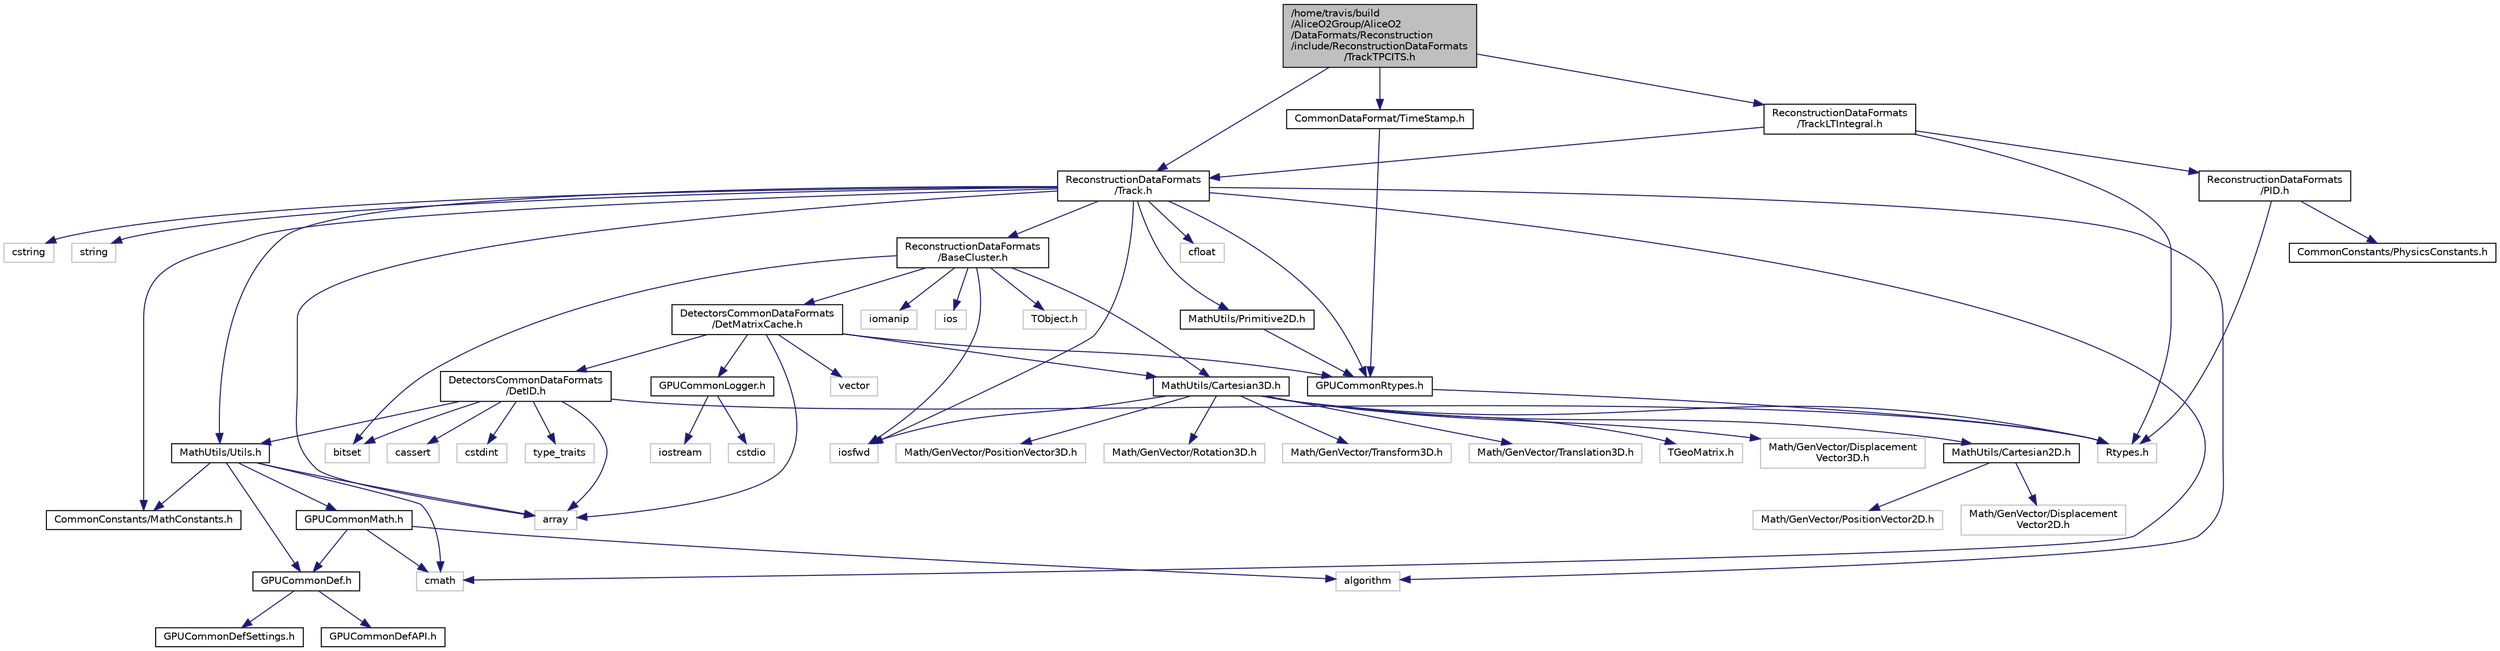 digraph "/home/travis/build/AliceO2Group/AliceO2/DataFormats/Reconstruction/include/ReconstructionDataFormats/TrackTPCITS.h"
{
 // INTERACTIVE_SVG=YES
  bgcolor="transparent";
  edge [fontname="Helvetica",fontsize="10",labelfontname="Helvetica",labelfontsize="10"];
  node [fontname="Helvetica",fontsize="10",shape=record];
  Node0 [label="/home/travis/build\l/AliceO2Group/AliceO2\l/DataFormats/Reconstruction\l/include/ReconstructionDataFormats\l/TrackTPCITS.h",height=0.2,width=0.4,color="black", fillcolor="grey75", style="filled", fontcolor="black"];
  Node0 -> Node1 [color="midnightblue",fontsize="10",style="solid",fontname="Helvetica"];
  Node1 [label="ReconstructionDataFormats\l/Track.h",height=0.2,width=0.4,color="black",URL="$d7/d8b/DataFormats_2Reconstruction_2include_2ReconstructionDataFormats_2Track_8h.html"];
  Node1 -> Node2 [color="midnightblue",fontsize="10",style="solid",fontname="Helvetica"];
  Node2 [label="GPUCommonRtypes.h",height=0.2,width=0.4,color="black",URL="$d2/d45/GPUCommonRtypes_8h.html"];
  Node2 -> Node3 [color="midnightblue",fontsize="10",style="solid",fontname="Helvetica"];
  Node3 [label="Rtypes.h",height=0.2,width=0.4,color="grey75"];
  Node1 -> Node4 [color="midnightblue",fontsize="10",style="solid",fontname="Helvetica"];
  Node4 [label="algorithm",height=0.2,width=0.4,color="grey75"];
  Node1 -> Node5 [color="midnightblue",fontsize="10",style="solid",fontname="Helvetica"];
  Node5 [label="array",height=0.2,width=0.4,color="grey75"];
  Node1 -> Node6 [color="midnightblue",fontsize="10",style="solid",fontname="Helvetica"];
  Node6 [label="cfloat",height=0.2,width=0.4,color="grey75"];
  Node1 -> Node7 [color="midnightblue",fontsize="10",style="solid",fontname="Helvetica"];
  Node7 [label="cmath",height=0.2,width=0.4,color="grey75"];
  Node1 -> Node8 [color="midnightblue",fontsize="10",style="solid",fontname="Helvetica"];
  Node8 [label="cstring",height=0.2,width=0.4,color="grey75"];
  Node1 -> Node9 [color="midnightblue",fontsize="10",style="solid",fontname="Helvetica"];
  Node9 [label="iosfwd",height=0.2,width=0.4,color="grey75"];
  Node1 -> Node10 [color="midnightblue",fontsize="10",style="solid",fontname="Helvetica"];
  Node10 [label="ReconstructionDataFormats\l/BaseCluster.h",height=0.2,width=0.4,color="black",URL="$d4/de2/BaseCluster_8h.html"];
  Node10 -> Node11 [color="midnightblue",fontsize="10",style="solid",fontname="Helvetica"];
  Node11 [label="TObject.h",height=0.2,width=0.4,color="grey75"];
  Node10 -> Node12 [color="midnightblue",fontsize="10",style="solid",fontname="Helvetica"];
  Node12 [label="bitset",height=0.2,width=0.4,color="grey75"];
  Node10 -> Node13 [color="midnightblue",fontsize="10",style="solid",fontname="Helvetica"];
  Node13 [label="iomanip",height=0.2,width=0.4,color="grey75"];
  Node10 -> Node14 [color="midnightblue",fontsize="10",style="solid",fontname="Helvetica"];
  Node14 [label="ios",height=0.2,width=0.4,color="grey75"];
  Node10 -> Node9 [color="midnightblue",fontsize="10",style="solid",fontname="Helvetica"];
  Node10 -> Node15 [color="midnightblue",fontsize="10",style="solid",fontname="Helvetica"];
  Node15 [label="DetectorsCommonDataFormats\l/DetMatrixCache.h",height=0.2,width=0.4,color="black",URL="$d4/d20/DetMatrixCache_8h.html"];
  Node15 -> Node16 [color="midnightblue",fontsize="10",style="solid",fontname="Helvetica"];
  Node16 [label="GPUCommonLogger.h",height=0.2,width=0.4,color="black",URL="$df/d5b/GPUCommonLogger_8h.html"];
  Node16 -> Node17 [color="midnightblue",fontsize="10",style="solid",fontname="Helvetica"];
  Node17 [label="iostream",height=0.2,width=0.4,color="grey75"];
  Node16 -> Node18 [color="midnightblue",fontsize="10",style="solid",fontname="Helvetica"];
  Node18 [label="cstdio",height=0.2,width=0.4,color="grey75"];
  Node15 -> Node2 [color="midnightblue",fontsize="10",style="solid",fontname="Helvetica"];
  Node15 -> Node5 [color="midnightblue",fontsize="10",style="solid",fontname="Helvetica"];
  Node15 -> Node19 [color="midnightblue",fontsize="10",style="solid",fontname="Helvetica"];
  Node19 [label="vector",height=0.2,width=0.4,color="grey75"];
  Node15 -> Node20 [color="midnightblue",fontsize="10",style="solid",fontname="Helvetica"];
  Node20 [label="DetectorsCommonDataFormats\l/DetID.h",height=0.2,width=0.4,color="black",URL="$d6/d31/DetID_8h.html"];
  Node20 -> Node3 [color="midnightblue",fontsize="10",style="solid",fontname="Helvetica"];
  Node20 -> Node5 [color="midnightblue",fontsize="10",style="solid",fontname="Helvetica"];
  Node20 -> Node12 [color="midnightblue",fontsize="10",style="solid",fontname="Helvetica"];
  Node20 -> Node21 [color="midnightblue",fontsize="10",style="solid",fontname="Helvetica"];
  Node21 [label="cassert",height=0.2,width=0.4,color="grey75"];
  Node20 -> Node22 [color="midnightblue",fontsize="10",style="solid",fontname="Helvetica"];
  Node22 [label="cstdint",height=0.2,width=0.4,color="grey75"];
  Node20 -> Node23 [color="midnightblue",fontsize="10",style="solid",fontname="Helvetica"];
  Node23 [label="type_traits",height=0.2,width=0.4,color="grey75"];
  Node20 -> Node24 [color="midnightblue",fontsize="10",style="solid",fontname="Helvetica"];
  Node24 [label="MathUtils/Utils.h",height=0.2,width=0.4,color="black",URL="$d9/d52/Common_2MathUtils_2include_2MathUtils_2Utils_8h.html"];
  Node24 -> Node5 [color="midnightblue",fontsize="10",style="solid",fontname="Helvetica"];
  Node24 -> Node7 [color="midnightblue",fontsize="10",style="solid",fontname="Helvetica"];
  Node24 -> Node25 [color="midnightblue",fontsize="10",style="solid",fontname="Helvetica"];
  Node25 [label="GPUCommonDef.h",height=0.2,width=0.4,color="black",URL="$df/d21/GPUCommonDef_8h.html"];
  Node25 -> Node26 [color="midnightblue",fontsize="10",style="solid",fontname="Helvetica"];
  Node26 [label="GPUCommonDefSettings.h",height=0.2,width=0.4,color="black",URL="$d5/d93/GPUCommonDefSettings_8h.html"];
  Node25 -> Node27 [color="midnightblue",fontsize="10",style="solid",fontname="Helvetica"];
  Node27 [label="GPUCommonDefAPI.h",height=0.2,width=0.4,color="black",URL="$da/d5a/GPUCommonDefAPI_8h.html"];
  Node24 -> Node28 [color="midnightblue",fontsize="10",style="solid",fontname="Helvetica"];
  Node28 [label="GPUCommonMath.h",height=0.2,width=0.4,color="black",URL="$d6/da2/GPUCommonMath_8h.html"];
  Node28 -> Node25 [color="midnightblue",fontsize="10",style="solid",fontname="Helvetica"];
  Node28 -> Node7 [color="midnightblue",fontsize="10",style="solid",fontname="Helvetica"];
  Node28 -> Node4 [color="midnightblue",fontsize="10",style="solid",fontname="Helvetica"];
  Node24 -> Node29 [color="midnightblue",fontsize="10",style="solid",fontname="Helvetica"];
  Node29 [label="CommonConstants/MathConstants.h",height=0.2,width=0.4,color="black",URL="$d6/d84/MathConstants_8h.html",tooltip="useful math constants "];
  Node15 -> Node30 [color="midnightblue",fontsize="10",style="solid",fontname="Helvetica"];
  Node30 [label="MathUtils/Cartesian3D.h",height=0.2,width=0.4,color="black",URL="$dd/d76/Cartesian3D_8h.html"];
  Node30 -> Node31 [color="midnightblue",fontsize="10",style="solid",fontname="Helvetica"];
  Node31 [label="Math/GenVector/Displacement\lVector3D.h",height=0.2,width=0.4,color="grey75"];
  Node30 -> Node32 [color="midnightblue",fontsize="10",style="solid",fontname="Helvetica"];
  Node32 [label="Math/GenVector/PositionVector3D.h",height=0.2,width=0.4,color="grey75"];
  Node30 -> Node33 [color="midnightblue",fontsize="10",style="solid",fontname="Helvetica"];
  Node33 [label="Math/GenVector/Rotation3D.h",height=0.2,width=0.4,color="grey75"];
  Node30 -> Node34 [color="midnightblue",fontsize="10",style="solid",fontname="Helvetica"];
  Node34 [label="Math/GenVector/Transform3D.h",height=0.2,width=0.4,color="grey75"];
  Node30 -> Node35 [color="midnightblue",fontsize="10",style="solid",fontname="Helvetica"];
  Node35 [label="Math/GenVector/Translation3D.h",height=0.2,width=0.4,color="grey75"];
  Node30 -> Node3 [color="midnightblue",fontsize="10",style="solid",fontname="Helvetica"];
  Node30 -> Node36 [color="midnightblue",fontsize="10",style="solid",fontname="Helvetica"];
  Node36 [label="TGeoMatrix.h",height=0.2,width=0.4,color="grey75"];
  Node30 -> Node9 [color="midnightblue",fontsize="10",style="solid",fontname="Helvetica"];
  Node30 -> Node37 [color="midnightblue",fontsize="10",style="solid",fontname="Helvetica"];
  Node37 [label="MathUtils/Cartesian2D.h",height=0.2,width=0.4,color="black",URL="$d2/dd0/Cartesian2D_8h.html"];
  Node37 -> Node38 [color="midnightblue",fontsize="10",style="solid",fontname="Helvetica"];
  Node38 [label="Math/GenVector/Displacement\lVector2D.h",height=0.2,width=0.4,color="grey75"];
  Node37 -> Node39 [color="midnightblue",fontsize="10",style="solid",fontname="Helvetica"];
  Node39 [label="Math/GenVector/PositionVector2D.h",height=0.2,width=0.4,color="grey75"];
  Node10 -> Node30 [color="midnightblue",fontsize="10",style="solid",fontname="Helvetica"];
  Node1 -> Node40 [color="midnightblue",fontsize="10",style="solid",fontname="Helvetica"];
  Node40 [label="string",height=0.2,width=0.4,color="grey75"];
  Node1 -> Node29 [color="midnightblue",fontsize="10",style="solid",fontname="Helvetica"];
  Node1 -> Node24 [color="midnightblue",fontsize="10",style="solid",fontname="Helvetica"];
  Node1 -> Node41 [color="midnightblue",fontsize="10",style="solid",fontname="Helvetica"];
  Node41 [label="MathUtils/Primitive2D.h",height=0.2,width=0.4,color="black",URL="$d8/d77/Primitive2D_8h.html",tooltip="Declarations of 2D primitives: straight line (XY interval) and circle. "];
  Node41 -> Node2 [color="midnightblue",fontsize="10",style="solid",fontname="Helvetica"];
  Node0 -> Node42 [color="midnightblue",fontsize="10",style="solid",fontname="Helvetica"];
  Node42 [label="ReconstructionDataFormats\l/TrackLTIntegral.h",height=0.2,width=0.4,color="black",URL="$d6/db1/TrackLTIntegral_8h.html",tooltip="Track Length and TOF integral. "];
  Node42 -> Node3 [color="midnightblue",fontsize="10",style="solid",fontname="Helvetica"];
  Node42 -> Node43 [color="midnightblue",fontsize="10",style="solid",fontname="Helvetica"];
  Node43 [label="ReconstructionDataFormats\l/PID.h",height=0.2,width=0.4,color="black",URL="$d5/d08/DataFormats_2Reconstruction_2include_2ReconstructionDataFormats_2PID_8h.html"];
  Node43 -> Node3 [color="midnightblue",fontsize="10",style="solid",fontname="Helvetica"];
  Node43 -> Node44 [color="midnightblue",fontsize="10",style="solid",fontname="Helvetica"];
  Node44 [label="CommonConstants/PhysicsConstants.h",height=0.2,width=0.4,color="black",URL="$d3/d9d/PhysicsConstants_8h.html",tooltip="Header to collect physics constants. "];
  Node42 -> Node1 [color="midnightblue",fontsize="10",style="solid",fontname="Helvetica"];
  Node0 -> Node45 [color="midnightblue",fontsize="10",style="solid",fontname="Helvetica"];
  Node45 [label="CommonDataFormat/TimeStamp.h",height=0.2,width=0.4,color="black",URL="$df/d5d/common_2include_2CommonDataFormat_2TimeStamp_8h.html"];
  Node45 -> Node2 [color="midnightblue",fontsize="10",style="solid",fontname="Helvetica"];
}
